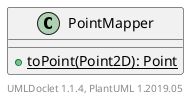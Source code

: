 @startuml

    class PointMapper [[PointMapper.html]] {
        {static} +toPoint(Point2D): Point
    }


    center footer UMLDoclet 1.1.4, PlantUML 1.2019.05
@enduml
